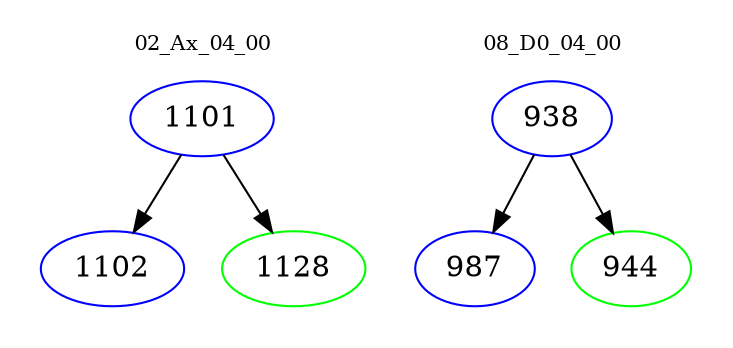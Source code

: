 digraph{
subgraph cluster_0 {
color = white
label = "02_Ax_04_00";
fontsize=10;
T0_1101 [label="1101", color="blue"]
T0_1101 -> T0_1102 [color="black"]
T0_1102 [label="1102", color="blue"]
T0_1101 -> T0_1128 [color="black"]
T0_1128 [label="1128", color="green"]
}
subgraph cluster_1 {
color = white
label = "08_D0_04_00";
fontsize=10;
T1_938 [label="938", color="blue"]
T1_938 -> T1_987 [color="black"]
T1_987 [label="987", color="blue"]
T1_938 -> T1_944 [color="black"]
T1_944 [label="944", color="green"]
}
}

